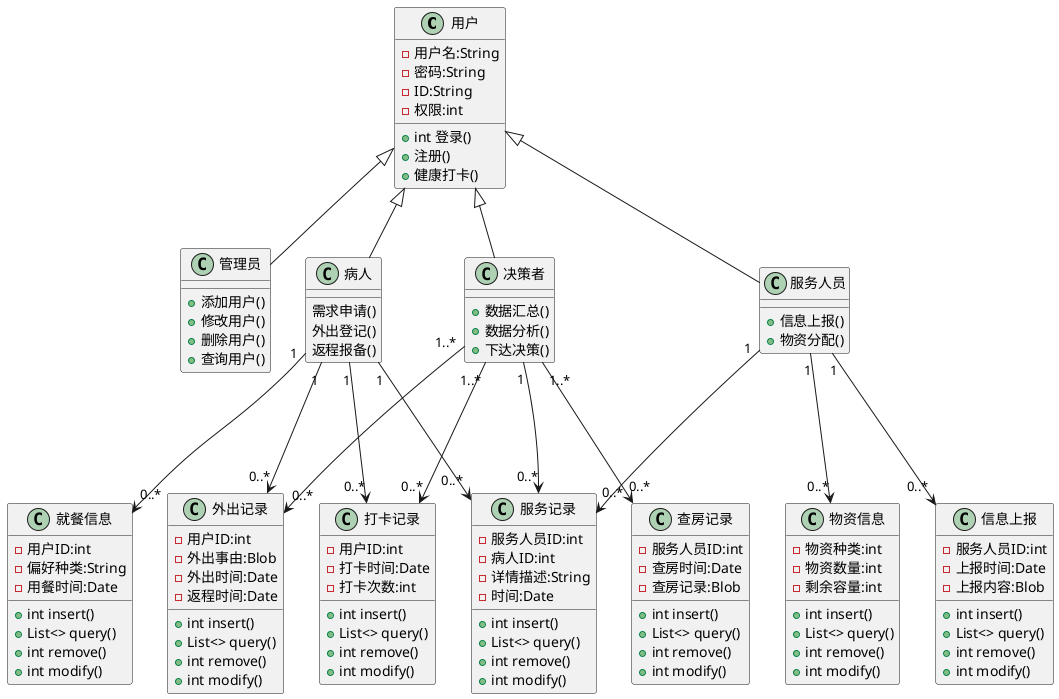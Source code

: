 @startuml

class 用户{
-用户名:String
-密码:String
-ID:String
-权限:int

+int 登录()
+注册()
+健康打卡()
}
class 管理员{
+添加用户()
+修改用户()
+删除用户()
+查询用户()
}
class 服务人员{
+信息上报()
+物资分配()
}
class 病人{
        需求申请()
外出登记()
返程报备()
}
class 决策者{
+数据汇总()
+数据分析()
+下达决策()
}
class 打卡记录{
-用户ID:int
-打卡时间:Date
-打卡次数:int
+int insert()
+List<> query()
+int remove()
+int modify()
}
class 外出记录{
-用户ID:int
-外出事由:Blob
-外出时间:Date
-返程时间:Date

+int insert()
+List<> query()
+int remove()
+int modify()
}
class 就餐信息{
-用户ID:int
-偏好种类:String
-用餐时间:Date

+int insert()
+List<> query()
+int remove()
+int modify()
}
class 服务记录{
-服务人员ID:int
-病人ID:int
-详情描述:String
-时间:Date

+int insert()
+List<> query()
+int remove()
+int modify()
}
class 物资信息{
-物资种类:int
-物资数量:int
-剩余容量:int

+int insert()
+List<> query()
+int remove()
+int modify()
}
class 信息上报{
-服务人员ID:int
-上报时间:Date
-上报内容:Blob

+int insert()
+List<> query()
+int remove()
+int modify()
}
class 查房记录{
-服务人员ID:int
-查房时间:Date
-查房记录:Blob

+int insert()
+List<> query()
+int remove()
+int modify()
}


用户<|--管理员
用户<|--决策者
用户<|--服务人员
用户<|--病人

决策者"1..*"--->"0..*"查房记录
决策者"1..*"--->"0..*"打卡记录
决策者"1"--->"0..*"服务记录
决策者"1..*"--->"0..*"外出记录
服务人员"1"--->"0..*"服务记录
服务人员"1"--->"0..*"信息上报
服务人员"1"--->"0..*"物资信息
病人"1"--->"0..*"打卡记录
病人"1"--->"0..*"服务记录
病人"1"--->"0..*"就餐信息
病人"1"--->"0..*"外出记录
@enduml